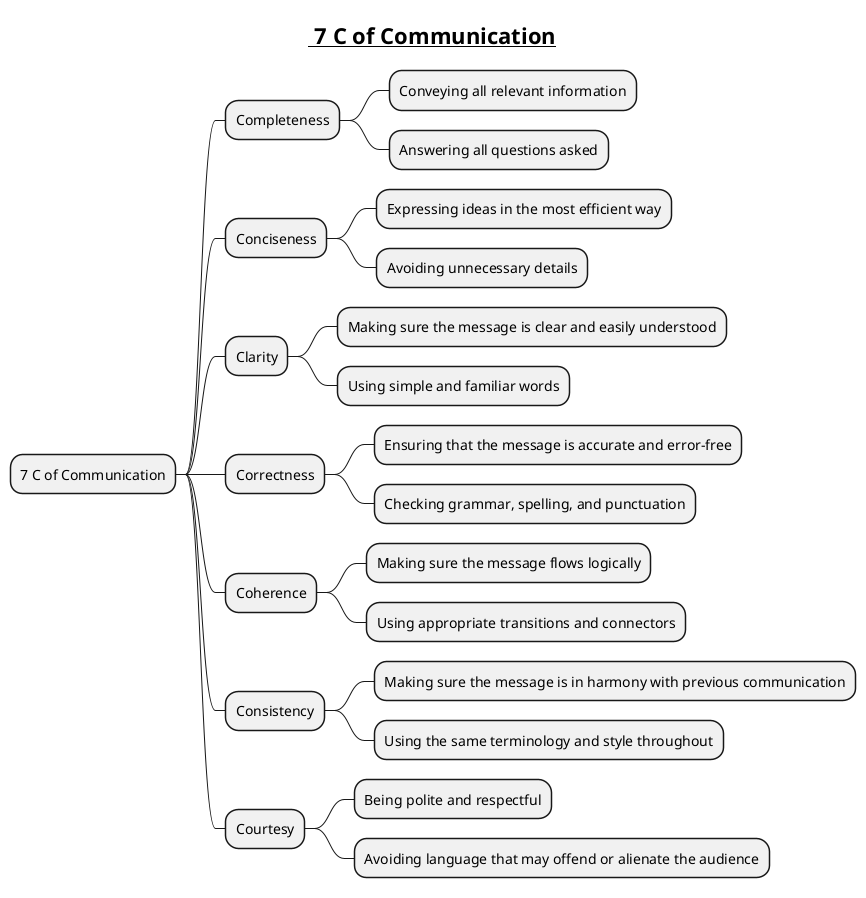 @startmindmap
title = __ 7 C of Communication__

* 7 C of Communication
** Completeness
*** Conveying all relevant information
*** Answering all questions asked
** Conciseness
*** Expressing ideas in the most efficient way
*** Avoiding unnecessary details
** Clarity
*** Making sure the message is clear and easily understood
*** Using simple and familiar words
** Correctness
*** Ensuring that the message is accurate and error-free
*** Checking grammar, spelling, and punctuation
** Coherence
*** Making sure the message flows logically
*** Using appropriate transitions and connectors
** Consistency
*** Making sure the message is in harmony with previous communication
*** Using the same terminology and style throughout
** Courtesy
*** Being polite and respectful
*** Avoiding language that may offend or alienate the audience
@endmindmap
